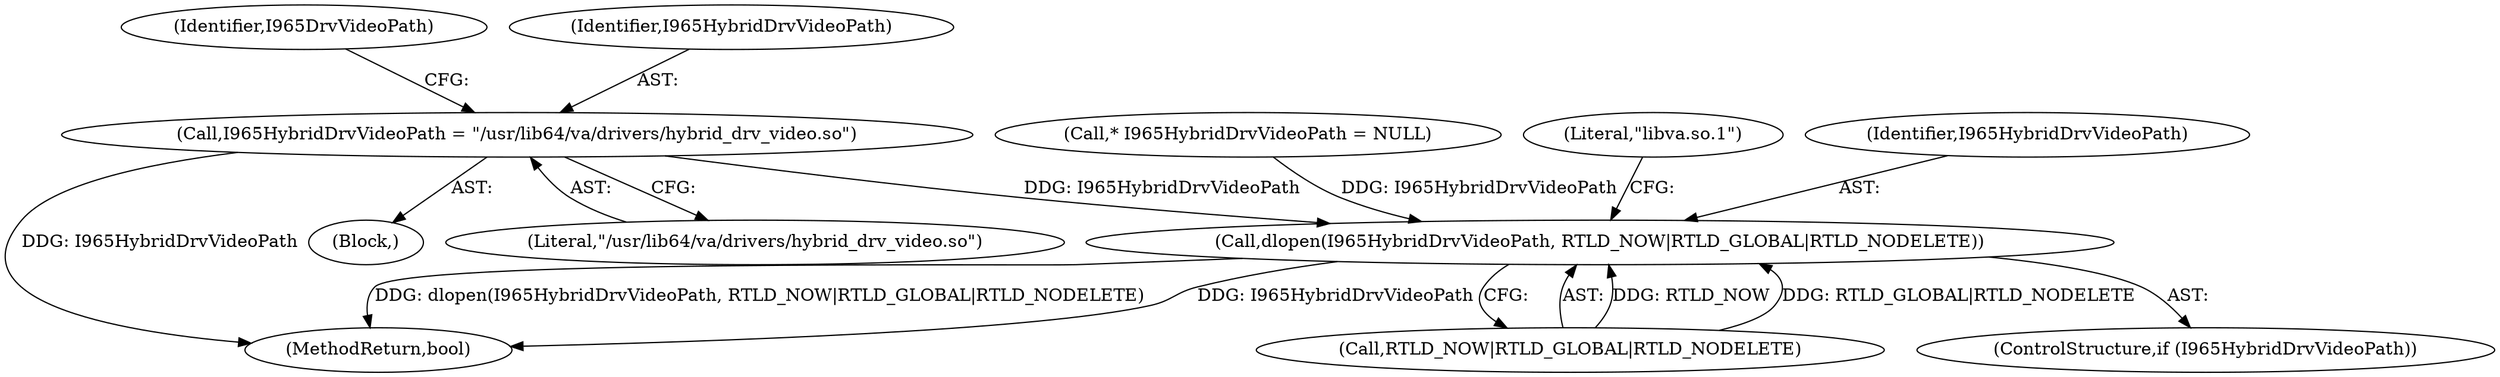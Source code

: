 digraph "0_Chrome_27c68f543e5eba779902447445dfb05ec3f5bf75_9@pointer" {
"1000139" [label="(Call,I965HybridDrvVideoPath = \"/usr/lib64/va/drivers/hybrid_drv_video.so\")"];
"1000158" [label="(Call,dlopen(I965HybridDrvVideoPath, RTLD_NOW|RTLD_GLOBAL|RTLD_NODELETE))"];
"1000156" [label="(ControlStructure,if (I965HybridDrvVideoPath))"];
"1000181" [label="(MethodReturn,bool)"];
"1000150" [label="(Identifier,I965DrvVideoPath)"];
"1000130" [label="(Call,* I965HybridDrvVideoPath = NULL)"];
"1000166" [label="(Literal,\"libva.so.1\")"];
"1000139" [label="(Call,I965HybridDrvVideoPath = \"/usr/lib64/va/drivers/hybrid_drv_video.so\")"];
"1000159" [label="(Identifier,I965HybridDrvVideoPath)"];
"1000160" [label="(Call,RTLD_NOW|RTLD_GLOBAL|RTLD_NODELETE)"];
"1000141" [label="(Literal,\"/usr/lib64/va/drivers/hybrid_drv_video.so\")"];
"1000135" [label="(Block,)"];
"1000158" [label="(Call,dlopen(I965HybridDrvVideoPath, RTLD_NOW|RTLD_GLOBAL|RTLD_NODELETE))"];
"1000140" [label="(Identifier,I965HybridDrvVideoPath)"];
"1000139" -> "1000135"  [label="AST: "];
"1000139" -> "1000141"  [label="CFG: "];
"1000140" -> "1000139"  [label="AST: "];
"1000141" -> "1000139"  [label="AST: "];
"1000150" -> "1000139"  [label="CFG: "];
"1000139" -> "1000181"  [label="DDG: I965HybridDrvVideoPath"];
"1000139" -> "1000158"  [label="DDG: I965HybridDrvVideoPath"];
"1000158" -> "1000156"  [label="AST: "];
"1000158" -> "1000160"  [label="CFG: "];
"1000159" -> "1000158"  [label="AST: "];
"1000160" -> "1000158"  [label="AST: "];
"1000166" -> "1000158"  [label="CFG: "];
"1000158" -> "1000181"  [label="DDG: I965HybridDrvVideoPath"];
"1000158" -> "1000181"  [label="DDG: dlopen(I965HybridDrvVideoPath, RTLD_NOW|RTLD_GLOBAL|RTLD_NODELETE)"];
"1000130" -> "1000158"  [label="DDG: I965HybridDrvVideoPath"];
"1000160" -> "1000158"  [label="DDG: RTLD_NOW"];
"1000160" -> "1000158"  [label="DDG: RTLD_GLOBAL|RTLD_NODELETE"];
}
